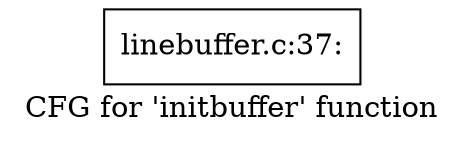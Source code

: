 digraph "CFG for 'initbuffer' function" {
	label="CFG for 'initbuffer' function";

	Node0xd4d5e80 [shape=record,label="{linebuffer.c:37:}"];
}
